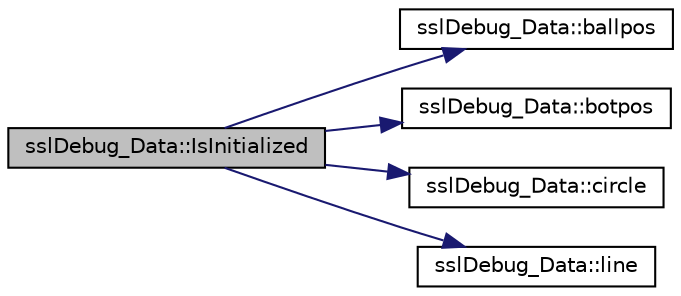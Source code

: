 digraph "sslDebug_Data::IsInitialized"
{
 // INTERACTIVE_SVG=YES
  edge [fontname="Helvetica",fontsize="10",labelfontname="Helvetica",labelfontsize="10"];
  node [fontname="Helvetica",fontsize="10",shape=record];
  rankdir="LR";
  Node1 [label="sslDebug_Data::IsInitialized",height=0.2,width=0.4,color="black", fillcolor="grey75", style="filled", fontcolor="black"];
  Node1 -> Node2 [color="midnightblue",fontsize="10",style="solid",fontname="Helvetica"];
  Node2 [label="sslDebug_Data::ballpos",height=0.2,width=0.4,color="black", fillcolor="white", style="filled",URL="$d4/d17/classssl_debug___data.html#a5fafbe9e6825e81f12752e1b52ad9c2a"];
  Node1 -> Node3 [color="midnightblue",fontsize="10",style="solid",fontname="Helvetica"];
  Node3 [label="sslDebug_Data::botpos",height=0.2,width=0.4,color="black", fillcolor="white", style="filled",URL="$d4/d17/classssl_debug___data.html#a2b6efa35bf8160992b4677841b02cece"];
  Node1 -> Node4 [color="midnightblue",fontsize="10",style="solid",fontname="Helvetica"];
  Node4 [label="sslDebug_Data::circle",height=0.2,width=0.4,color="black", fillcolor="white", style="filled",URL="$d4/d17/classssl_debug___data.html#a2a2dc2a906c9942ed4f5d85bea84ffc2"];
  Node1 -> Node5 [color="midnightblue",fontsize="10",style="solid",fontname="Helvetica"];
  Node5 [label="sslDebug_Data::line",height=0.2,width=0.4,color="black", fillcolor="white", style="filled",URL="$d4/d17/classssl_debug___data.html#aef8726c6a7714544e9e1714609bbabef"];
}
